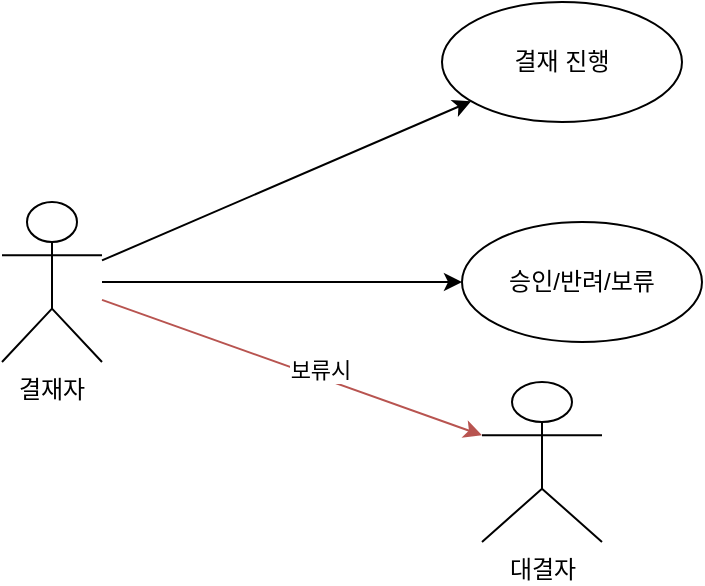 <mxfile version="26.0.16">
  <diagram name="결재 및 승인 프로세스" id="0">
    <mxGraphModel dx="974" dy="428" grid="1" gridSize="10" guides="1" tooltips="1" connect="1" arrows="1" fold="1" page="1" pageScale="1" pageWidth="827" pageHeight="1169" math="0" shadow="0">
      <root>
        <mxCell id="0" />
        <mxCell id="1" parent="0" />
        <mxCell id="actor1" value="결재자" style="shape=umlActor;verticalLabelPosition=bottom;verticalAlign=top;" parent="1" vertex="1">
          <mxGeometry x="50" y="200" width="50" height="80" as="geometry" />
        </mxCell>
        <mxCell id="usecase1" value="결재 진행" style="ellipse;whiteSpace=wrap;html=1;" parent="1" vertex="1">
          <mxGeometry x="270" y="100" width="120" height="60" as="geometry" />
        </mxCell>
        <mxCell id="usecase2" value="승인/반려/보류" style="ellipse;whiteSpace=wrap;html=1;" parent="1" vertex="1">
          <mxGeometry x="280" y="210" width="120" height="60" as="geometry" />
        </mxCell>
        <mxCell id="edge1" parent="1" source="actor1" target="usecase1" edge="1">
          <mxGeometry relative="1" as="geometry" />
        </mxCell>
        <mxCell id="edge2" parent="1" source="actor1" target="usecase2" edge="1">
          <mxGeometry relative="1" as="geometry" />
        </mxCell>
        <mxCell id="edge3" style="fillColor=#f8cecc;strokeColor=#b85450;entryX=0;entryY=0.333;entryDx=0;entryDy=0;entryPerimeter=0;" parent="1" source="actor1" target="4OT903SSjuC8Yj3QUAag-2" edge="1">
          <mxGeometry relative="1" as="geometry">
            <mxPoint x="262.367" y="311.758" as="targetPoint" />
          </mxGeometry>
        </mxCell>
        <mxCell id="4OT903SSjuC8Yj3QUAag-1" value="보류시" style="edgeLabel;html=1;align=center;verticalAlign=middle;resizable=0;points=[];" vertex="1" connectable="0" parent="edge3">
          <mxGeometry x="0.126" y="4" relative="1" as="geometry">
            <mxPoint as="offset" />
          </mxGeometry>
        </mxCell>
        <mxCell id="4OT903SSjuC8Yj3QUAag-2" value="대결자" style="shape=umlActor;verticalLabelPosition=bottom;verticalAlign=top;html=1;outlineConnect=0;" vertex="1" parent="1">
          <mxGeometry x="290" y="290" width="60" height="80" as="geometry" />
        </mxCell>
      </root>
    </mxGraphModel>
  </diagram>
</mxfile>
